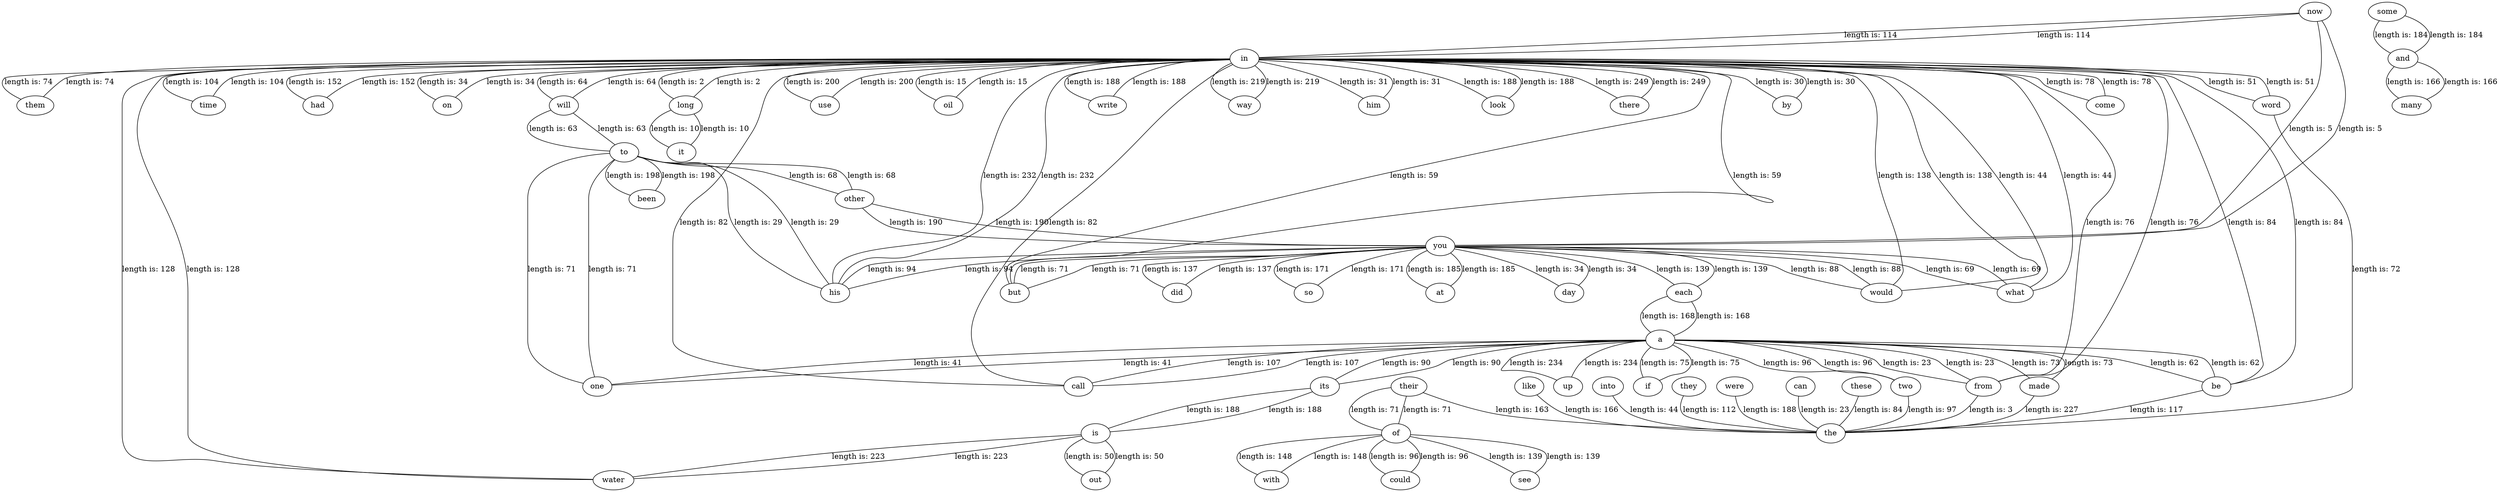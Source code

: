 // dot file of graph
graph graphname {
now -- in [label="length is: 114"]
now -- you [label="length is: 5"]
come -- in [label="length is: 78"]
them -- in [label="length is: 74"]
will -- to [label="length is: 63"]
will -- in [label="length is: 64"]
been -- to [label="length is: 198"]
their -- the [label="length is: 163"]
their -- of [label="length is: 71"]
is -- water [label="length is: 223"]
is -- out [label="length is: 50"]
is -- its [label="length is: 188"]
time -- in [label="length is: 104"]
had -- in [label="length is: 152"]


on -- in [label="length is: 34"]
but -- in [label="length is: 59"]
but -- you [label="length is: 71"]
each -- a [label="length is: 168"]
each -- you [label="length is: 139"]
like -- the [label="length is: 166"]
it -- long [label="length is: 10"]
long -- in [label="length is: 2"]
long -- it [label="length is: 10"]
one -- a [label="length is: 41"]
one -- to [label="length is: 71"]
call -- a [label="length is: 107"]
call -- in [label="length is: 82"]
into -- the [label="length is: 44"]
they -- the [label="length is: 112"]
at -- you [label="length is: 185"]
use -- in [label="length is: 200"]

of -- with [label="length is: 148"]
of -- their [label="length is: 71"]
of -- could [label="length is: 96"]
of -- see [label="length is: 139"]
out -- is [label="length is: 50"]
oil -- in [label="length is: 15"]
his -- to [label="length is: 29"]
his -- in [label="length is: 232"]
his -- you [label="length is: 94"]
with -- of [label="length is: 148"]
word -- the [label="length is: 72"]
word -- in [label="length is: 51"]
did -- you [label="length is: 137"]
write -- in [label="length is: 188"]
could -- of [label="length is: 96"]
would -- in [label="length is: 138"]
would -- you [label="length is: 88"]
were -- the [label="length is: 188"]
in -- way [label="length is: 219"]
in -- will [label="length is: 64"]
in -- but [label="length is: 59"]
in -- him [label="length is: 31"]
in -- water [label="length is: 128"]
in -- would [label="length is: 138"]
in -- look [label="length is: 188"]
in -- oil [label="length is: 15"]
in -- word [label="length is: 51"]
in -- on [label="length is: 34"]
in -- there [label="length is: 249"]
in -- long [label="length is: 2"]
in -- write [label="length is: 188"]
in -- from [label="length is: 76"]
in -- use [label="length is: 200"]
in -- them [label="length is: 74"]
in -- had [label="length is: 152"]
in -- be [label="length is: 84"]
in -- what [label="length is: 44"]
in -- come [label="length is: 78"]
in -- time [label="length is: 104"]
in -- now [label="length is: 114"]
in -- by [label="length is: 30"]
in -- his [label="length is: 232"]
in -- call [label="length is: 82"]

so -- you [label="length is: 171"]
what -- in [label="length is: 44"]
what -- you [label="length is: 69"]
there -- in [label="length is: 249"]
other -- to [label="length is: 68"]
other -- you [label="length is: 190"]
its -- a [label="length is: 90"]
its -- is [label="length is: 188"]
some -- and [label="length is: 184"]
from -- the [label="length is: 3"]
from -- a [label="length is: 23"]
from -- in [label="length is: 76"]
two -- the [label="length is: 97"]
two -- a [label="length is: 96"]
can -- the [label="length is: 23"]
look -- in [label="length is: 188"]
water -- in [label="length is: 128"]
water -- is [label="length is: 223"]
way -- in [label="length is: 219"]
if -- a [label="length is: 75"]
many -- and [label="length is: 166"]
see -- of [label="length is: 139"]
made -- the [label="length is: 227"]
made -- a [label="length is: 73"]
these -- the [label="length is: 84"]
to -- other [label="length is: 68"]
to -- his [label="length is: 29"]
to -- one [label="length is: 71"]
to -- been [label="length is: 198"]
to -- will [label="length is: 63"]
a -- made [label="length is: 73"]
a -- two [label="length is: 96"]
a -- up [label="length is: 234"]
a -- be [label="length is: 62"]
a -- each [label="length is: 168"]
a -- from [label="length is: 23"]
a -- call [label="length is: 107"]
a -- if [label="length is: 75"]
a -- its [label="length is: 90"]
a -- one [label="length is: 41"]
and -- many [label="length is: 166"]
and -- some [label="length is: 184"]
day -- you [label="length is: 34"]
him -- in [label="length is: 31"]
by -- in [label="length is: 30"]
up -- a [label="length is: 234"]
be -- the [label="length is: 117"]
be -- a [label="length is: 62"]
be -- in [label="length is: 84"]
you -- at [label="length is: 185"]
you -- other [label="length is: 190"]
you -- did [label="length is: 137"]
you -- his [label="length is: 94"]
you -- what [label="length is: 69"]
you -- each [label="length is: 139"]
you -- but [label="length is: 71"]
you -- would [label="length is: 88"]
you -- day [label="length is: 34"]
you -- so [label="length is: 171"]
you -- now [label="length is: 5"]

}